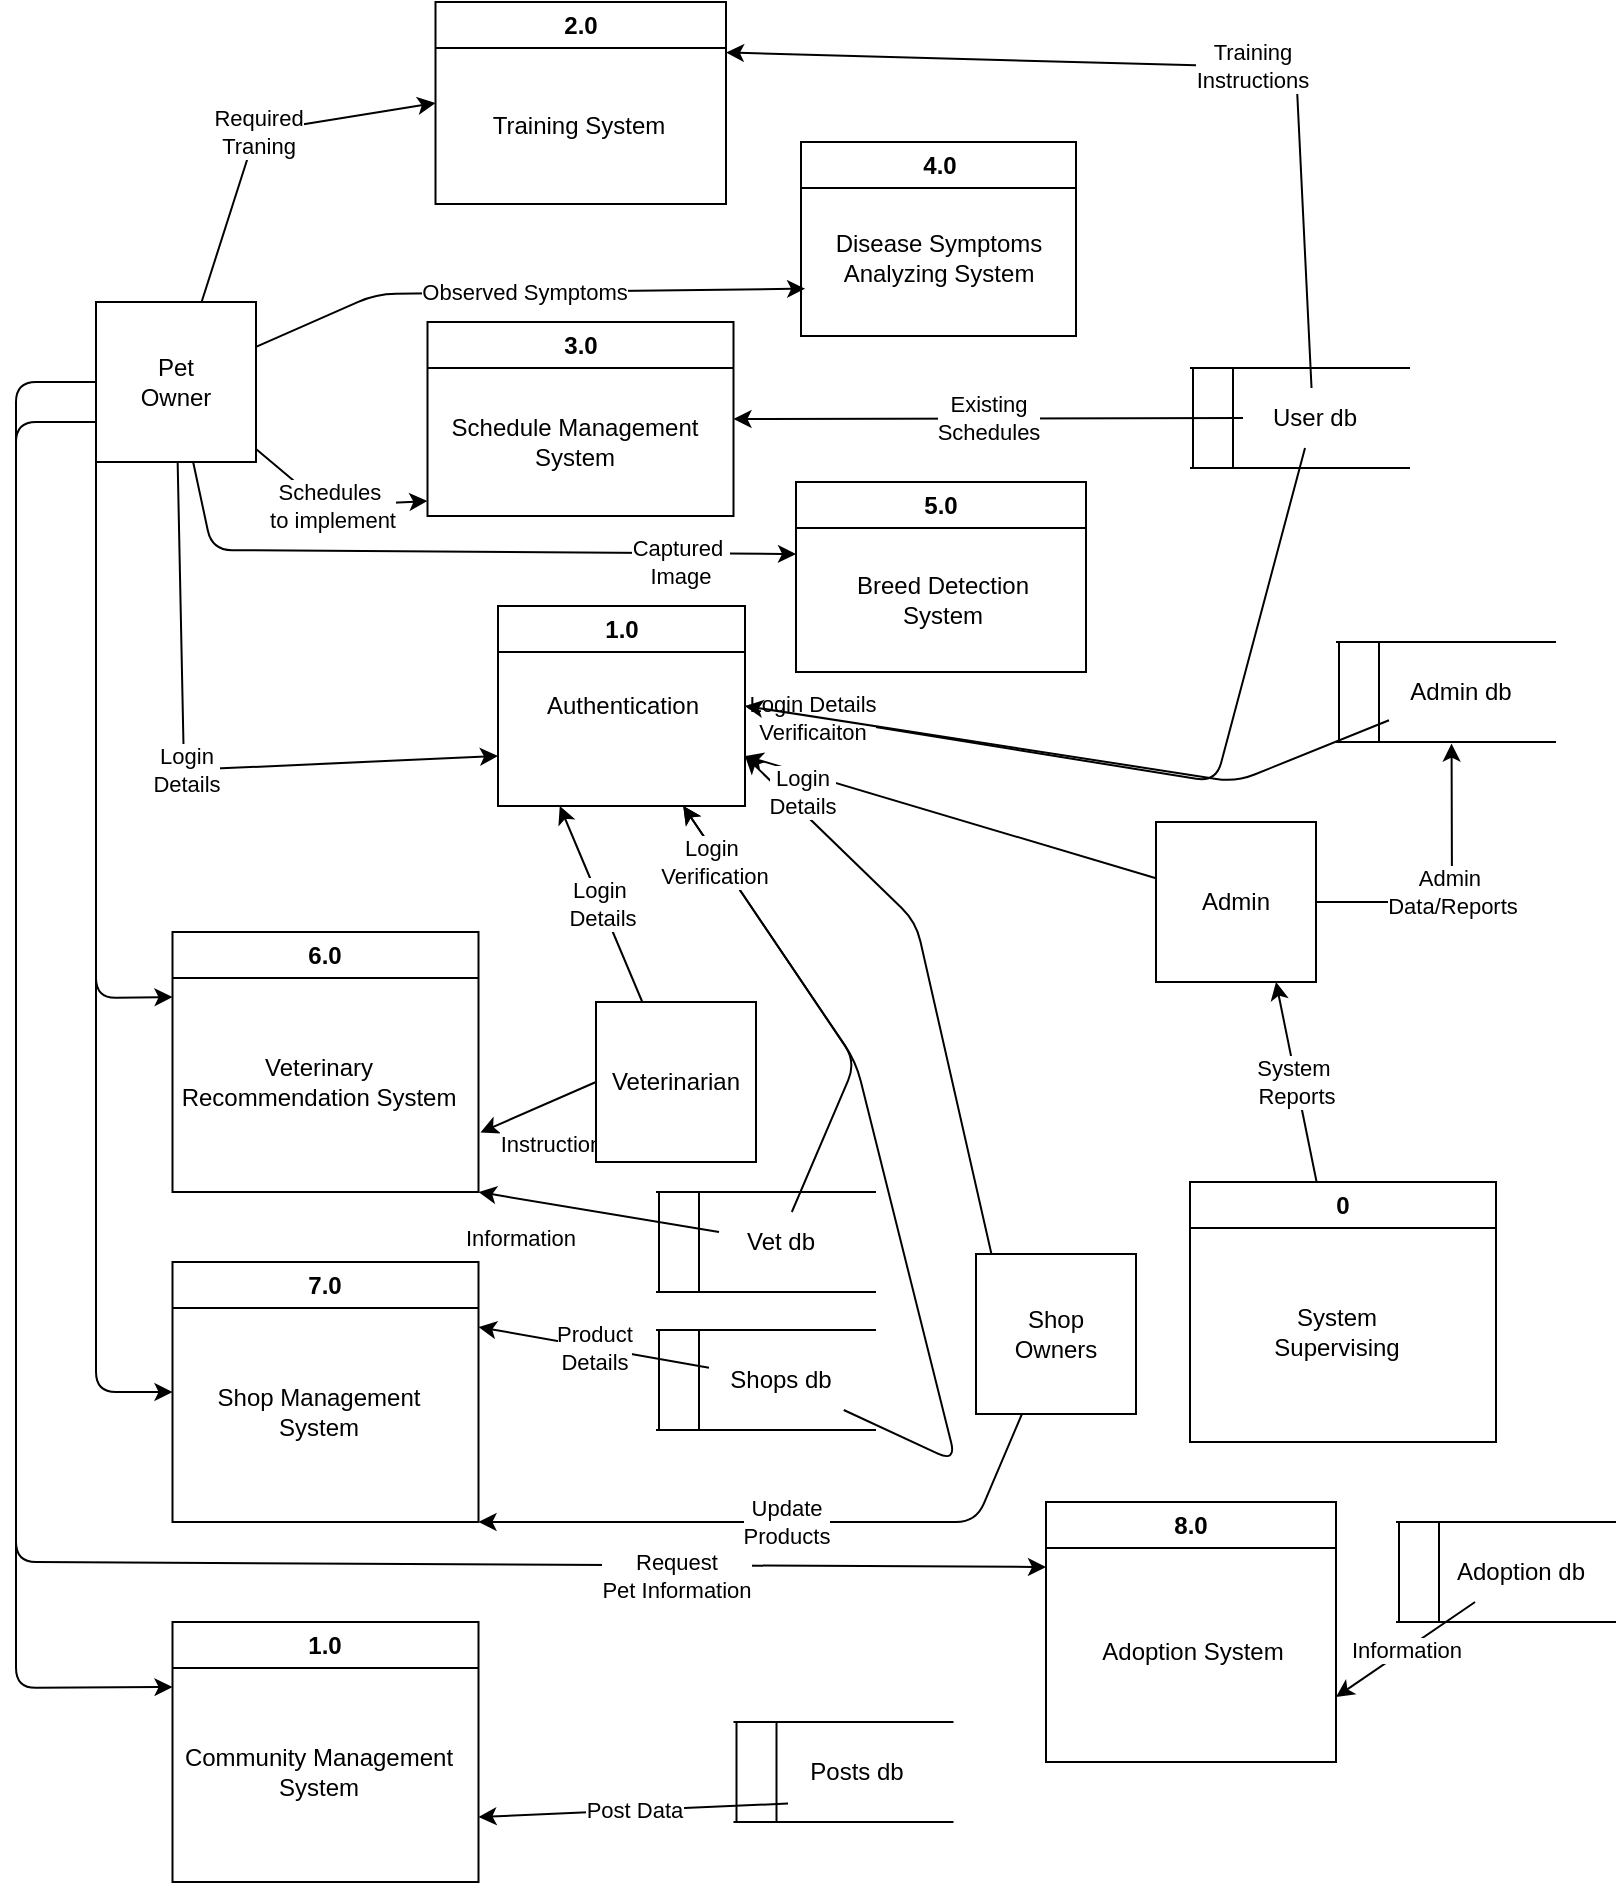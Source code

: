 <mxfile>
    <diagram id="eVHUcV3mgXNlmLgi5l71" name="Page-1">
        <mxGraphModel dx="362" dy="399" grid="0" gridSize="10" guides="0" tooltips="1" connect="0" arrows="0" fold="1" page="1" pageScale="1" pageWidth="850" pageHeight="1100" math="0" shadow="0">
            <root>
                <mxCell id="0"/>
                <mxCell id="1" parent="0"/>
                <mxCell id="19" value="1.0" style="swimlane;whiteSpace=wrap;html=1;movable=1;resizable=1;rotatable=1;deletable=1;editable=1;connectable=1;" parent="1" vertex="1">
                    <mxGeometry x="281" y="322" width="123.5" height="100" as="geometry"/>
                </mxCell>
                <mxCell id="20" value="Authentication" style="text;html=1;align=center;verticalAlign=middle;resizable=1;points=[];autosize=1;strokeColor=none;fillColor=none;movable=1;rotatable=1;deletable=1;editable=1;connectable=1;" parent="19" vertex="1">
                    <mxGeometry x="11.75" y="35" width="100" height="30" as="geometry"/>
                </mxCell>
                <mxCell id="21" value="5.0" style="swimlane;whiteSpace=wrap;html=1;movable=1;resizable=1;rotatable=1;deletable=1;editable=1;connectable=1;" parent="1" vertex="1">
                    <mxGeometry x="430" y="260" width="145" height="95" as="geometry"/>
                </mxCell>
                <mxCell id="22" value="Breed Detection &lt;br&gt;System" style="text;html=1;align=center;verticalAlign=middle;resizable=1;points=[];autosize=1;strokeColor=none;fillColor=none;movable=1;rotatable=1;deletable=1;editable=1;connectable=1;" parent="21" vertex="1">
                    <mxGeometry x="18" y="39" width="110" height="40" as="geometry"/>
                </mxCell>
                <mxCell id="23" value="8.0" style="swimlane;whiteSpace=wrap;html=1;movable=1;resizable=1;rotatable=1;deletable=1;editable=1;connectable=1;" parent="1" vertex="1">
                    <mxGeometry x="555" y="770" width="145" height="130" as="geometry"/>
                </mxCell>
                <mxCell id="24" value="Adoption System" style="text;html=1;align=center;verticalAlign=middle;resizable=1;points=[];autosize=1;strokeColor=none;fillColor=none;movable=1;rotatable=1;deletable=1;editable=1;connectable=1;" parent="23" vertex="1">
                    <mxGeometry x="18" y="60" width="110" height="30" as="geometry"/>
                </mxCell>
                <mxCell id="25" value="2.0" style="swimlane;whiteSpace=wrap;html=1;movable=1;resizable=1;rotatable=1;deletable=1;editable=1;connectable=1;" parent="1" vertex="1">
                    <mxGeometry x="249.75" y="20" width="145.25" height="101" as="geometry"/>
                </mxCell>
                <mxCell id="26" value="Training System" style="text;html=1;align=center;verticalAlign=middle;resizable=1;points=[];autosize=1;strokeColor=none;fillColor=none;movable=1;rotatable=1;deletable=1;editable=1;connectable=1;" parent="25" vertex="1">
                    <mxGeometry x="16.25" y="47" width="110" height="30" as="geometry"/>
                </mxCell>
                <mxCell id="27" value="6.0" style="swimlane;whiteSpace=wrap;html=1;movable=1;resizable=1;rotatable=1;deletable=1;editable=1;connectable=1;" parent="1" vertex="1">
                    <mxGeometry x="118.25" y="485" width="153" height="130" as="geometry"/>
                </mxCell>
                <mxCell id="28" value="Veterinary &lt;br&gt;Recommendation System" style="text;html=1;align=center;verticalAlign=middle;resizable=1;points=[];autosize=1;strokeColor=none;fillColor=none;movable=1;rotatable=1;deletable=1;editable=1;connectable=1;" parent="27" vertex="1">
                    <mxGeometry x="-7" y="55" width="160" height="40" as="geometry"/>
                </mxCell>
                <mxCell id="29" value="1.0" style="swimlane;whiteSpace=wrap;html=1;movable=1;resizable=1;rotatable=1;deletable=1;editable=1;connectable=1;" parent="1" vertex="1">
                    <mxGeometry x="118.25" y="830" width="153" height="130" as="geometry"/>
                </mxCell>
                <mxCell id="30" value="Community Management &lt;br&gt;System" style="text;html=1;align=center;verticalAlign=middle;resizable=1;points=[];autosize=1;strokeColor=none;fillColor=none;movable=1;rotatable=1;deletable=1;editable=1;connectable=1;" parent="29" vertex="1">
                    <mxGeometry x="-7" y="55" width="160" height="40" as="geometry"/>
                </mxCell>
                <mxCell id="31" value="4.0" style="swimlane;whiteSpace=wrap;html=1;movable=1;resizable=1;rotatable=1;deletable=1;editable=1;connectable=1;" parent="1" vertex="1">
                    <mxGeometry x="432.5" y="90" width="137.5" height="97" as="geometry"/>
                </mxCell>
                <mxCell id="32" value="Disease Symptoms &lt;br&gt;Analyzing System" style="text;html=1;align=center;verticalAlign=middle;resizable=1;points=[];autosize=1;strokeColor=none;fillColor=none;movable=1;rotatable=1;deletable=1;editable=1;connectable=1;" parent="31" vertex="1">
                    <mxGeometry x="3.5" y="38" width="130" height="40" as="geometry"/>
                </mxCell>
                <mxCell id="33" value="3.0" style="swimlane;whiteSpace=wrap;html=1;movable=1;resizable=1;rotatable=1;deletable=1;editable=1;connectable=1;" parent="1" vertex="1">
                    <mxGeometry x="245.75" y="180" width="153" height="97" as="geometry">
                        <mxRectangle x="117" y="220" width="60" height="30" as="alternateBounds"/>
                    </mxGeometry>
                </mxCell>
                <mxCell id="34" value="Schedule Management &lt;br&gt;System" style="text;html=1;align=center;verticalAlign=middle;resizable=1;points=[];autosize=1;strokeColor=none;fillColor=none;movable=1;rotatable=1;deletable=1;editable=1;connectable=1;" parent="33" vertex="1">
                    <mxGeometry x="-2" y="40" width="150" height="40" as="geometry"/>
                </mxCell>
                <mxCell id="91" value="Login &lt;br&gt;Details" style="edgeStyle=none;html=1;entryX=0;entryY=0.75;entryDx=0;entryDy=0;" parent="1" source="35" target="19" edge="1">
                    <mxGeometry relative="1" as="geometry">
                        <Array as="points">
                            <mxPoint x="124" y="404"/>
                        </Array>
                    </mxGeometry>
                </mxCell>
                <mxCell id="92" value="Schedules&amp;nbsp;&lt;br&gt;to implement" style="edgeStyle=none;html=1;entryX=0.013;entryY=1.238;entryDx=0;entryDy=0;entryPerimeter=0;" parent="1" source="35" target="34" edge="1">
                    <mxGeometry relative="1" as="geometry">
                        <Array as="points">
                            <mxPoint x="194" y="272"/>
                        </Array>
                    </mxGeometry>
                </mxCell>
                <mxCell id="93" value="Required&lt;br&gt;Traning" style="edgeStyle=none;html=1;entryX=0;entryY=0.5;entryDx=0;entryDy=0;" parent="1" source="35" target="25" edge="1">
                    <mxGeometry relative="1" as="geometry">
                        <Array as="points">
                            <mxPoint x="160" y="85"/>
                        </Array>
                    </mxGeometry>
                </mxCell>
                <mxCell id="95" value="Observed Symptoms" style="edgeStyle=none;html=1;entryX=-0.011;entryY=0.883;entryDx=0;entryDy=0;entryPerimeter=0;" parent="1" source="35" target="32" edge="1">
                    <mxGeometry relative="1" as="geometry">
                        <mxPoint x="426" y="169" as="targetPoint"/>
                        <Array as="points">
                            <mxPoint x="220" y="166"/>
                        </Array>
                    </mxGeometry>
                </mxCell>
                <mxCell id="96" value="Captured&amp;nbsp;&lt;br&gt;Image" style="edgeStyle=none;html=1;" parent="1" source="35" edge="1">
                    <mxGeometry x="0.666" y="-4" relative="1" as="geometry">
                        <mxPoint x="430" y="296" as="targetPoint"/>
                        <Array as="points">
                            <mxPoint x="138" y="294"/>
                        </Array>
                        <mxPoint x="-1" as="offset"/>
                    </mxGeometry>
                </mxCell>
                <mxCell id="113" style="edgeStyle=none;html=1;entryX=0;entryY=0.25;entryDx=0;entryDy=0;exitX=0;exitY=1;exitDx=0;exitDy=0;" parent="1" source="35" target="27" edge="1">
                    <mxGeometry relative="1" as="geometry">
                        <Array as="points">
                            <mxPoint x="80" y="518"/>
                        </Array>
                    </mxGeometry>
                </mxCell>
                <mxCell id="114" style="edgeStyle=none;html=1;entryX=0;entryY=0.5;entryDx=0;entryDy=0;exitX=0;exitY=1;exitDx=0;exitDy=0;" parent="1" source="35" target="107" edge="1">
                    <mxGeometry relative="1" as="geometry">
                        <Array as="points">
                            <mxPoint x="80" y="715"/>
                        </Array>
                    </mxGeometry>
                </mxCell>
                <mxCell id="35" value="Pet&lt;br&gt;Owner" style="whiteSpace=wrap;html=1;aspect=fixed;" parent="1" vertex="1">
                    <mxGeometry x="80" y="170" width="80" height="80" as="geometry"/>
                </mxCell>
                <mxCell id="126" value="Login&amp;nbsp;&lt;br&gt;Details" style="edgeStyle=none;html=1;entryX=0.25;entryY=1;entryDx=0;entryDy=0;" parent="1" source="36" target="19" edge="1">
                    <mxGeometry relative="1" as="geometry"/>
                </mxCell>
                <mxCell id="136" value="Instructions" style="edgeStyle=none;html=1;exitX=0;exitY=0.5;exitDx=0;exitDy=0;entryX=1.006;entryY=1.131;entryDx=0;entryDy=0;entryPerimeter=0;" parent="1" source="36" target="28" edge="1">
                    <mxGeometry x="-0.036" y="20" relative="1" as="geometry">
                        <mxPoint as="offset"/>
                    </mxGeometry>
                </mxCell>
                <mxCell id="36" value="Veterinarian" style="whiteSpace=wrap;html=1;aspect=fixed;" parent="1" vertex="1">
                    <mxGeometry x="330" y="520" width="80" height="80" as="geometry"/>
                </mxCell>
                <mxCell id="125" style="edgeStyle=none;html=1;entryX=1;entryY=0.75;entryDx=0;entryDy=0;" parent="1" source="38" target="19" edge="1">
                    <mxGeometry relative="1" as="geometry">
                        <mxPoint x="400" y="460.0" as="targetPoint"/>
                        <Array as="points">
                            <mxPoint x="540" y="700"/>
                            <mxPoint x="490" y="480"/>
                        </Array>
                    </mxGeometry>
                </mxCell>
                <mxCell id="137" value="Update &lt;br&gt;Products" style="edgeStyle=none;html=1;entryX=1;entryY=1;entryDx=0;entryDy=0;" parent="1" source="38" target="107" edge="1">
                    <mxGeometry relative="1" as="geometry">
                        <Array as="points">
                            <mxPoint x="520" y="780"/>
                        </Array>
                    </mxGeometry>
                </mxCell>
                <mxCell id="38" value="Shop &lt;br&gt;Owners" style="whiteSpace=wrap;html=1;aspect=fixed;" parent="1" vertex="1">
                    <mxGeometry x="520" y="646" width="80" height="80" as="geometry"/>
                </mxCell>
                <mxCell id="124" value="Login &lt;br&gt;Details" style="edgeStyle=none;html=1;entryX=1;entryY=0.75;entryDx=0;entryDy=0;" parent="1" source="39" target="19" edge="1">
                    <mxGeometry x="0.701" y="9" relative="1" as="geometry">
                        <mxPoint as="offset"/>
                    </mxGeometry>
                </mxCell>
                <mxCell id="131" value="Admin&amp;nbsp;&lt;br&gt;Data/Reports" style="edgeStyle=none;html=1;entryX=0.447;entryY=1.36;entryDx=0;entryDy=0;entryPerimeter=0;" parent="1" source="39" target="53" edge="1">
                    <mxGeometry relative="1" as="geometry">
                        <Array as="points">
                            <mxPoint x="758" y="470"/>
                        </Array>
                    </mxGeometry>
                </mxCell>
                <mxCell id="39" value="Admin" style="whiteSpace=wrap;html=1;aspect=fixed;" parent="1" vertex="1">
                    <mxGeometry x="610" y="430" width="80" height="80" as="geometry"/>
                </mxCell>
                <mxCell id="47" value="" style="group" parent="1" vertex="1" connectable="0">
                    <mxGeometry x="627" y="203" width="110" height="50" as="geometry"/>
                </mxCell>
                <mxCell id="41" value="" style="endArrow=none;html=1;" parent="47" edge="1">
                    <mxGeometry width="50" height="50" relative="1" as="geometry">
                        <mxPoint as="sourcePoint"/>
                        <mxPoint x="110" as="targetPoint"/>
                    </mxGeometry>
                </mxCell>
                <mxCell id="42" value="" style="endArrow=none;html=1;" parent="47" edge="1">
                    <mxGeometry width="50" height="50" relative="1" as="geometry">
                        <mxPoint y="50" as="sourcePoint"/>
                        <mxPoint x="110" y="50" as="targetPoint"/>
                    </mxGeometry>
                </mxCell>
                <mxCell id="43" value="" style="endArrow=none;html=1;" parent="47" edge="1">
                    <mxGeometry width="50" height="50" relative="1" as="geometry">
                        <mxPoint x="1.5" y="50" as="sourcePoint"/>
                        <mxPoint x="1.5" as="targetPoint"/>
                    </mxGeometry>
                </mxCell>
                <mxCell id="44" value="" style="endArrow=none;html=1;" parent="47" edge="1">
                    <mxGeometry width="50" height="50" relative="1" as="geometry">
                        <mxPoint x="21.5" y="50" as="sourcePoint"/>
                        <mxPoint x="21.5" as="targetPoint"/>
                    </mxGeometry>
                </mxCell>
                <mxCell id="45" value="User db" style="text;html=1;align=center;verticalAlign=middle;resizable=0;points=[];autosize=1;strokeColor=none;fillColor=none;" parent="47" vertex="1">
                    <mxGeometry x="26.5" y="10" width="70" height="30" as="geometry"/>
                </mxCell>
                <mxCell id="48" value="" style="group" parent="1" vertex="1" connectable="0">
                    <mxGeometry x="700" y="340" width="110" height="50" as="geometry"/>
                </mxCell>
                <mxCell id="49" value="" style="endArrow=none;html=1;" parent="48" edge="1">
                    <mxGeometry width="50" height="50" relative="1" as="geometry">
                        <mxPoint as="sourcePoint"/>
                        <mxPoint x="110" as="targetPoint"/>
                    </mxGeometry>
                </mxCell>
                <mxCell id="50" value="" style="endArrow=none;html=1;" parent="48" edge="1">
                    <mxGeometry width="50" height="50" relative="1" as="geometry">
                        <mxPoint y="50" as="sourcePoint"/>
                        <mxPoint x="110" y="50" as="targetPoint"/>
                    </mxGeometry>
                </mxCell>
                <mxCell id="51" value="" style="endArrow=none;html=1;" parent="48" edge="1">
                    <mxGeometry width="50" height="50" relative="1" as="geometry">
                        <mxPoint x="1.5" y="50" as="sourcePoint"/>
                        <mxPoint x="1.5" as="targetPoint"/>
                    </mxGeometry>
                </mxCell>
                <mxCell id="52" value="" style="endArrow=none;html=1;" parent="48" edge="1">
                    <mxGeometry width="50" height="50" relative="1" as="geometry">
                        <mxPoint x="21.5" y="50" as="sourcePoint"/>
                        <mxPoint x="21.5" as="targetPoint"/>
                    </mxGeometry>
                </mxCell>
                <mxCell id="53" value="Admin db" style="text;html=1;align=center;verticalAlign=middle;resizable=0;points=[];autosize=1;strokeColor=none;fillColor=none;" parent="48" vertex="1">
                    <mxGeometry x="26.5" y="10" width="70" height="30" as="geometry"/>
                </mxCell>
                <mxCell id="54" value="" style="group" parent="1" vertex="1" connectable="0">
                    <mxGeometry x="360" y="684" width="110" height="50" as="geometry"/>
                </mxCell>
                <mxCell id="55" value="" style="endArrow=none;html=1;" parent="54" edge="1">
                    <mxGeometry width="50" height="50" relative="1" as="geometry">
                        <mxPoint as="sourcePoint"/>
                        <mxPoint x="110" as="targetPoint"/>
                    </mxGeometry>
                </mxCell>
                <mxCell id="56" value="" style="endArrow=none;html=1;" parent="54" edge="1">
                    <mxGeometry width="50" height="50" relative="1" as="geometry">
                        <mxPoint y="50" as="sourcePoint"/>
                        <mxPoint x="110" y="50" as="targetPoint"/>
                    </mxGeometry>
                </mxCell>
                <mxCell id="57" value="" style="endArrow=none;html=1;" parent="54" edge="1">
                    <mxGeometry width="50" height="50" relative="1" as="geometry">
                        <mxPoint x="1.5" y="50" as="sourcePoint"/>
                        <mxPoint x="1.5" as="targetPoint"/>
                    </mxGeometry>
                </mxCell>
                <mxCell id="58" value="" style="endArrow=none;html=1;" parent="54" edge="1">
                    <mxGeometry width="50" height="50" relative="1" as="geometry">
                        <mxPoint x="21.5" y="50" as="sourcePoint"/>
                        <mxPoint x="21.5" as="targetPoint"/>
                    </mxGeometry>
                </mxCell>
                <mxCell id="59" value="Shops db" style="text;html=1;align=center;verticalAlign=middle;resizable=0;points=[];autosize=1;strokeColor=none;fillColor=none;" parent="54" vertex="1">
                    <mxGeometry x="26.5" y="10" width="70" height="30" as="geometry"/>
                </mxCell>
                <mxCell id="66" value="" style="group" parent="1" vertex="1" connectable="0">
                    <mxGeometry x="360" y="615" width="110" height="50" as="geometry"/>
                </mxCell>
                <mxCell id="67" value="" style="endArrow=none;html=1;" parent="66" edge="1">
                    <mxGeometry width="50" height="50" relative="1" as="geometry">
                        <mxPoint as="sourcePoint"/>
                        <mxPoint x="110" as="targetPoint"/>
                    </mxGeometry>
                </mxCell>
                <mxCell id="68" value="" style="endArrow=none;html=1;" parent="66" edge="1">
                    <mxGeometry width="50" height="50" relative="1" as="geometry">
                        <mxPoint y="50" as="sourcePoint"/>
                        <mxPoint x="110" y="50" as="targetPoint"/>
                    </mxGeometry>
                </mxCell>
                <mxCell id="69" value="" style="endArrow=none;html=1;" parent="66" edge="1">
                    <mxGeometry width="50" height="50" relative="1" as="geometry">
                        <mxPoint x="1.5" y="50" as="sourcePoint"/>
                        <mxPoint x="1.5" as="targetPoint"/>
                    </mxGeometry>
                </mxCell>
                <mxCell id="70" value="" style="endArrow=none;html=1;" parent="66" edge="1">
                    <mxGeometry width="50" height="50" relative="1" as="geometry">
                        <mxPoint x="21.5" y="50" as="sourcePoint"/>
                        <mxPoint x="21.5" as="targetPoint"/>
                    </mxGeometry>
                </mxCell>
                <mxCell id="71" value="Vet db" style="text;html=1;align=center;verticalAlign=middle;resizable=0;points=[];autosize=1;strokeColor=none;fillColor=none;" parent="66" vertex="1">
                    <mxGeometry x="31.5" y="10" width="60" height="30" as="geometry"/>
                </mxCell>
                <mxCell id="72" value="" style="group" parent="1" vertex="1" connectable="0">
                    <mxGeometry x="730" y="780" width="110" height="50" as="geometry"/>
                </mxCell>
                <mxCell id="73" value="" style="endArrow=none;html=1;" parent="72" edge="1">
                    <mxGeometry width="50" height="50" relative="1" as="geometry">
                        <mxPoint as="sourcePoint"/>
                        <mxPoint x="110" as="targetPoint"/>
                    </mxGeometry>
                </mxCell>
                <mxCell id="74" value="" style="endArrow=none;html=1;" parent="72" edge="1">
                    <mxGeometry width="50" height="50" relative="1" as="geometry">
                        <mxPoint y="50" as="sourcePoint"/>
                        <mxPoint x="110" y="50" as="targetPoint"/>
                    </mxGeometry>
                </mxCell>
                <mxCell id="75" value="" style="endArrow=none;html=1;" parent="72" edge="1">
                    <mxGeometry width="50" height="50" relative="1" as="geometry">
                        <mxPoint x="1.5" y="50" as="sourcePoint"/>
                        <mxPoint x="1.5" as="targetPoint"/>
                    </mxGeometry>
                </mxCell>
                <mxCell id="76" value="" style="endArrow=none;html=1;" parent="72" edge="1">
                    <mxGeometry width="50" height="50" relative="1" as="geometry">
                        <mxPoint x="21.5" y="50" as="sourcePoint"/>
                        <mxPoint x="21.5" as="targetPoint"/>
                    </mxGeometry>
                </mxCell>
                <mxCell id="77" value="Adoption db" style="text;html=1;align=center;verticalAlign=middle;resizable=0;points=[];autosize=1;strokeColor=none;fillColor=none;" parent="72" vertex="1">
                    <mxGeometry x="16.5" y="10" width="90" height="30" as="geometry"/>
                </mxCell>
                <mxCell id="78" value="" style="group" parent="1" vertex="1" connectable="0">
                    <mxGeometry x="398.75" y="880" width="110" height="50" as="geometry"/>
                </mxCell>
                <mxCell id="79" value="" style="endArrow=none;html=1;" parent="78" edge="1">
                    <mxGeometry width="50" height="50" relative="1" as="geometry">
                        <mxPoint as="sourcePoint"/>
                        <mxPoint x="110" as="targetPoint"/>
                    </mxGeometry>
                </mxCell>
                <mxCell id="80" value="" style="endArrow=none;html=1;" parent="78" edge="1">
                    <mxGeometry width="50" height="50" relative="1" as="geometry">
                        <mxPoint y="50" as="sourcePoint"/>
                        <mxPoint x="110" y="50" as="targetPoint"/>
                    </mxGeometry>
                </mxCell>
                <mxCell id="81" value="" style="endArrow=none;html=1;" parent="78" edge="1">
                    <mxGeometry width="50" height="50" relative="1" as="geometry">
                        <mxPoint x="1.5" y="50" as="sourcePoint"/>
                        <mxPoint x="1.5" as="targetPoint"/>
                    </mxGeometry>
                </mxCell>
                <mxCell id="82" value="" style="endArrow=none;html=1;" parent="78" edge="1">
                    <mxGeometry width="50" height="50" relative="1" as="geometry">
                        <mxPoint x="21.5" y="50" as="sourcePoint"/>
                        <mxPoint x="21.5" as="targetPoint"/>
                    </mxGeometry>
                </mxCell>
                <mxCell id="83" value="Posts db" style="text;html=1;align=center;verticalAlign=middle;resizable=0;points=[];autosize=1;strokeColor=none;fillColor=none;" parent="78" vertex="1">
                    <mxGeometry x="26.5" y="10" width="70" height="30" as="geometry"/>
                </mxCell>
                <mxCell id="94" value="Login Details&lt;br&gt;Verificaiton" style="edgeStyle=none;html=1;entryX=1;entryY=0.5;entryDx=0;entryDy=0;" parent="1" source="45" target="19" edge="1">
                    <mxGeometry x="0.836" y="1" relative="1" as="geometry">
                        <Array as="points">
                            <mxPoint x="640" y="410"/>
                        </Array>
                        <mxPoint as="offset"/>
                    </mxGeometry>
                </mxCell>
                <mxCell id="101" value="Existing &lt;br&gt;Schedules" style="edgeStyle=none;html=1;entryX=1;entryY=0.5;entryDx=0;entryDy=0;" parent="1" source="45" target="33" edge="1">
                    <mxGeometry relative="1" as="geometry">
                        <Array as="points"/>
                    </mxGeometry>
                </mxCell>
                <mxCell id="102" value="Training&lt;br&gt;Instructions" style="edgeStyle=none;html=1;entryX=1;entryY=0.25;entryDx=0;entryDy=0;" parent="1" source="45" target="25" edge="1">
                    <mxGeometry x="-0.18" relative="1" as="geometry">
                        <Array as="points">
                            <mxPoint x="680" y="53"/>
                        </Array>
                        <mxPoint as="offset"/>
                    </mxGeometry>
                </mxCell>
                <mxCell id="107" value="7.0" style="swimlane;whiteSpace=wrap;html=1;movable=1;resizable=1;rotatable=1;deletable=1;editable=1;connectable=1;" parent="1" vertex="1">
                    <mxGeometry x="118.25" y="650" width="153" height="130" as="geometry"/>
                </mxCell>
                <mxCell id="108" value="Shop Management &lt;br&gt;System" style="text;html=1;align=center;verticalAlign=middle;resizable=1;points=[];autosize=1;strokeColor=none;fillColor=none;movable=1;rotatable=1;deletable=1;editable=1;connectable=1;" parent="107" vertex="1">
                    <mxGeometry x="13" y="55" width="120" height="40" as="geometry"/>
                </mxCell>
                <mxCell id="133" value="System&amp;nbsp;&lt;br&gt;Reports" style="edgeStyle=none;html=1;entryX=0.75;entryY=1;entryDx=0;entryDy=0;" parent="1" source="110" target="39" edge="1">
                    <mxGeometry relative="1" as="geometry"/>
                </mxCell>
                <mxCell id="110" value="0" style="swimlane;whiteSpace=wrap;html=1;movable=1;resizable=1;rotatable=1;deletable=1;editable=1;connectable=1;" parent="1" vertex="1">
                    <mxGeometry x="627" y="610" width="153" height="130" as="geometry"/>
                </mxCell>
                <mxCell id="111" value="System &lt;br&gt;Supervising" style="text;html=1;align=center;verticalAlign=middle;resizable=1;points=[];autosize=1;strokeColor=none;fillColor=none;movable=1;rotatable=1;deletable=1;editable=1;connectable=1;" parent="110" vertex="1">
                    <mxGeometry x="28" y="55" width="90" height="40" as="geometry"/>
                </mxCell>
                <mxCell id="115" style="edgeStyle=none;html=1;entryX=0;entryY=0.25;entryDx=0;entryDy=0;exitX=0;exitY=0.5;exitDx=0;exitDy=0;" parent="1" source="35" target="29" edge="1">
                    <mxGeometry relative="1" as="geometry">
                        <mxPoint x="60.0" y="400.0" as="sourcePoint"/>
                        <mxPoint x="108.5" y="935" as="targetPoint"/>
                        <Array as="points">
                            <mxPoint x="40" y="210"/>
                            <mxPoint x="40" y="570"/>
                            <mxPoint x="40" y="863"/>
                        </Array>
                    </mxGeometry>
                </mxCell>
                <mxCell id="116" value="Request&lt;br&gt;Pet Information" style="edgeStyle=none;html=1;entryX=0;entryY=0.25;entryDx=0;entryDy=0;exitX=0;exitY=0.75;exitDx=0;exitDy=0;" parent="1" source="35" target="23" edge="1">
                    <mxGeometry x="0.673" y="-5" relative="1" as="geometry">
                        <mxPoint x="90.0" y="220" as="sourcePoint"/>
                        <mxPoint x="138.5" y="932.5" as="targetPoint"/>
                        <Array as="points">
                            <mxPoint x="40" y="230"/>
                            <mxPoint x="40" y="800"/>
                        </Array>
                        <mxPoint x="-1" as="offset"/>
                    </mxGeometry>
                </mxCell>
                <mxCell id="118" style="edgeStyle=none;html=1;entryX=1;entryY=0.5;entryDx=0;entryDy=0;" parent="1" source="53" target="19" edge="1">
                    <mxGeometry relative="1" as="geometry">
                        <Array as="points">
                            <mxPoint x="650" y="410"/>
                        </Array>
                    </mxGeometry>
                </mxCell>
                <mxCell id="122" style="edgeStyle=none;html=1;entryX=0.75;entryY=1;entryDx=0;entryDy=0;" parent="1" source="71" target="19" edge="1">
                    <mxGeometry relative="1" as="geometry">
                        <mxPoint x="500" y="500" as="targetPoint"/>
                        <Array as="points">
                            <mxPoint x="460" y="550"/>
                        </Array>
                    </mxGeometry>
                </mxCell>
                <mxCell id="123" value="Login&amp;nbsp;&lt;br&gt;Verification" style="edgeStyle=none;html=1;entryX=0.75;entryY=1;entryDx=0;entryDy=0;" parent="1" source="59" target="19" edge="1">
                    <mxGeometry x="0.848" y="3" relative="1" as="geometry">
                        <mxPoint x="400" y="440.0" as="targetPoint"/>
                        <Array as="points">
                            <mxPoint x="510" y="750"/>
                            <mxPoint x="460" y="550"/>
                        </Array>
                        <mxPoint as="offset"/>
                    </mxGeometry>
                </mxCell>
                <mxCell id="129" value="Information" style="edgeStyle=none;html=1;entryX=1;entryY=1;entryDx=0;entryDy=0;" parent="1" source="71" target="27" edge="1">
                    <mxGeometry x="0.598" y="19" relative="1" as="geometry">
                        <mxPoint as="offset"/>
                    </mxGeometry>
                </mxCell>
                <mxCell id="130" value="Product&lt;br&gt;Details" style="edgeStyle=none;html=1;entryX=1;entryY=0.25;entryDx=0;entryDy=0;" parent="1" source="59" target="107" edge="1">
                    <mxGeometry relative="1" as="geometry">
                        <Array as="points"/>
                    </mxGeometry>
                </mxCell>
                <mxCell id="134" value="Information" style="edgeStyle=none;html=1;entryX=1;entryY=0.75;entryDx=0;entryDy=0;" parent="1" source="77" target="23" edge="1">
                    <mxGeometry relative="1" as="geometry">
                        <mxPoint x="591.5" y="970.0" as="targetPoint"/>
                    </mxGeometry>
                </mxCell>
                <mxCell id="135" value="Post Data" style="edgeStyle=none;html=1;entryX=1;entryY=0.75;entryDx=0;entryDy=0;exitX=0.011;exitY=1.026;exitDx=0;exitDy=0;exitPerimeter=0;" parent="1" source="83" target="29" edge="1">
                    <mxGeometry relative="1" as="geometry">
                        <Array as="points"/>
                    </mxGeometry>
                </mxCell>
            </root>
        </mxGraphModel>
    </diagram>
</mxfile>